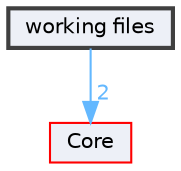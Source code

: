 digraph "working files"
{
 // INTERACTIVE_SVG=YES
 // LATEX_PDF_SIZE
  bgcolor="transparent";
  edge [fontname=Helvetica,fontsize=10,labelfontname=Helvetica,labelfontsize=10];
  node [fontname=Helvetica,fontsize=10,shape=box,height=0.2,width=0.4];
  compound=true
  dir_5a28f6fe9ffa49902f7fdfb01e6eefd7 [label="working files", fillcolor="#edf0f7", color="grey25", style="filled,bold", URL="dir_5a28f6fe9ffa49902f7fdfb01e6eefd7.html",tooltip=""];
  dir_c6310732a22f63c0c2fc5595561e68f1 [label="Core", fillcolor="#edf0f7", color="red", style="filled", URL="dir_c6310732a22f63c0c2fc5595561e68f1.html",tooltip=""];
  dir_5a28f6fe9ffa49902f7fdfb01e6eefd7->dir_c6310732a22f63c0c2fc5595561e68f1 [headlabel="2", labeldistance=1.5 headhref="dir_000009_000000.html" href="dir_000009_000000.html" color="steelblue1" fontcolor="steelblue1"];
}
